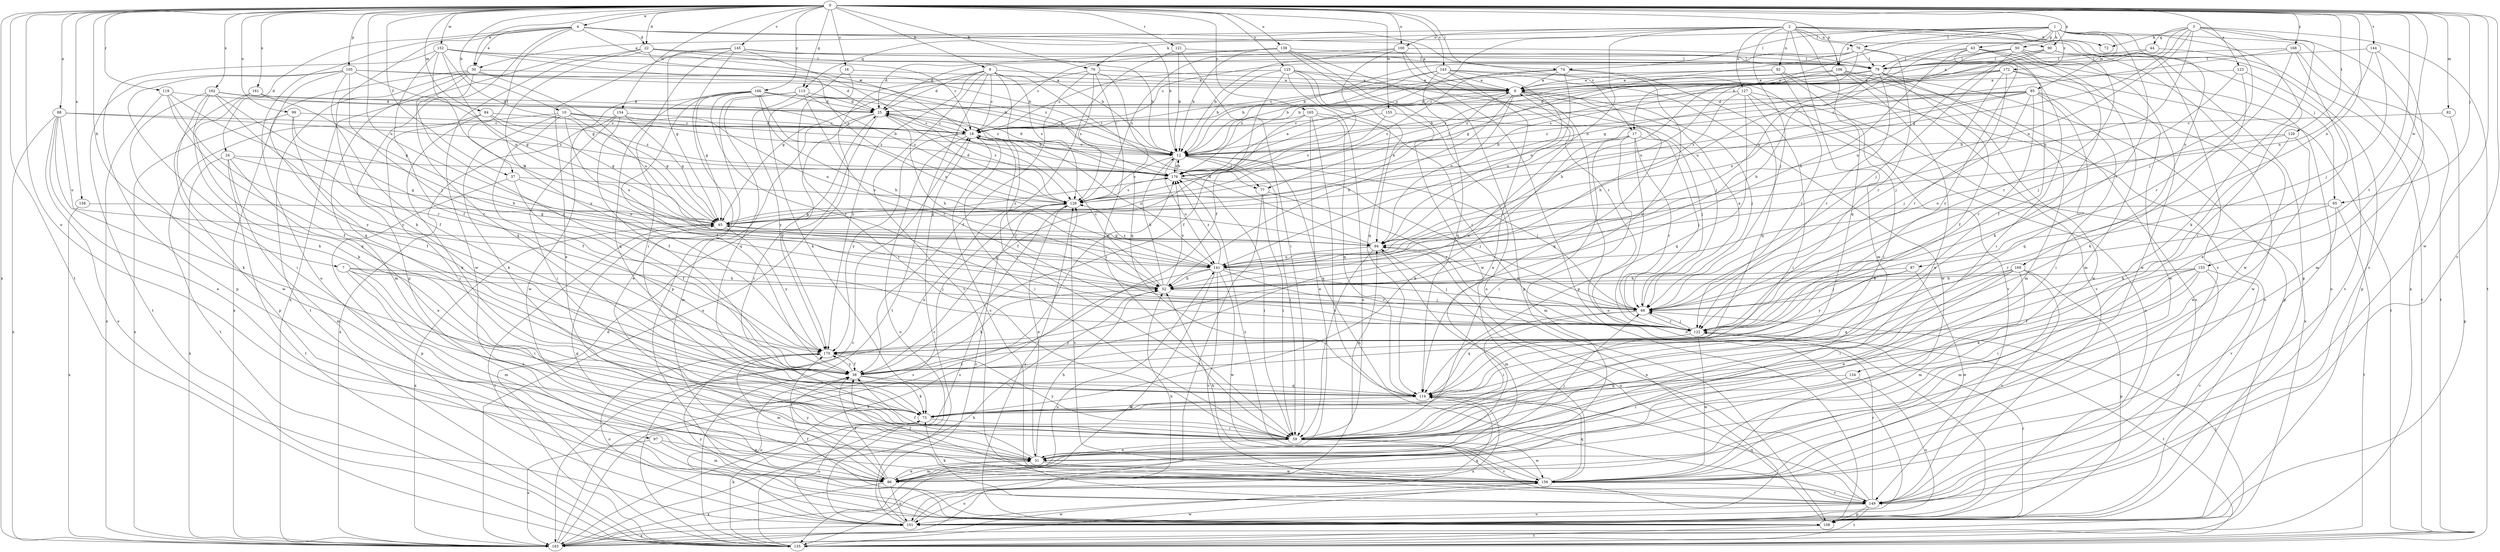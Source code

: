strict digraph  {
0;
1;
2;
3;
4;
6;
7;
9;
10;
12;
16;
17;
18;
22;
24;
25;
30;
31;
37;
38;
43;
44;
45;
50;
52;
59;
65;
66;
70;
72;
73;
74;
76;
77;
79;
82;
84;
85;
86;
87;
88;
90;
92;
94;
97;
99;
100;
101;
105;
106;
108;
113;
114;
119;
121;
122;
123;
125;
127;
128;
129;
134;
135;
138;
141;
143;
144;
145;
149;
152;
153;
154;
155;
156;
158;
161;
162;
163;
165;
166;
168;
169;
170;
172;
176;
0 -> 4  [label=a];
0 -> 7  [label=b];
0 -> 9  [label=b];
0 -> 10  [label=b];
0 -> 16  [label=c];
0 -> 22  [label=d];
0 -> 30  [label=e];
0 -> 37  [label=f];
0 -> 65  [label=j];
0 -> 70  [label=k];
0 -> 74  [label=l];
0 -> 82  [label=m];
0 -> 84  [label=m];
0 -> 87  [label=n];
0 -> 88  [label=n];
0 -> 90  [label=n];
0 -> 97  [label=o];
0 -> 99  [label=o];
0 -> 100  [label=o];
0 -> 105  [label=p];
0 -> 106  [label=p];
0 -> 113  [label=q];
0 -> 119  [label=r];
0 -> 121  [label=r];
0 -> 123  [label=s];
0 -> 125  [label=s];
0 -> 129  [label=t];
0 -> 134  [label=t];
0 -> 135  [label=t];
0 -> 138  [label=u];
0 -> 141  [label=u];
0 -> 143  [label=v];
0 -> 144  [label=v];
0 -> 145  [label=v];
0 -> 149  [label=v];
0 -> 152  [label=w];
0 -> 153  [label=w];
0 -> 154  [label=w];
0 -> 155  [label=w];
0 -> 156  [label=w];
0 -> 158  [label=x];
0 -> 161  [label=x];
0 -> 162  [label=x];
0 -> 163  [label=x];
0 -> 165  [label=y];
0 -> 166  [label=y];
0 -> 168  [label=y];
1 -> 17  [label=c];
1 -> 43  [label=g];
1 -> 50  [label=h];
1 -> 59  [label=i];
1 -> 70  [label=k];
1 -> 74  [label=l];
1 -> 76  [label=l];
1 -> 85  [label=m];
1 -> 106  [label=p];
1 -> 122  [label=r];
1 -> 141  [label=u];
1 -> 163  [label=x];
1 -> 169  [label=y];
1 -> 172  [label=z];
2 -> 30  [label=e];
2 -> 65  [label=j];
2 -> 66  [label=j];
2 -> 72  [label=k];
2 -> 76  [label=l];
2 -> 86  [label=m];
2 -> 90  [label=n];
2 -> 92  [label=n];
2 -> 94  [label=n];
2 -> 100  [label=o];
2 -> 108  [label=p];
2 -> 113  [label=q];
2 -> 114  [label=q];
2 -> 127  [label=s];
2 -> 149  [label=v];
2 -> 176  [label=z];
3 -> 12  [label=b];
3 -> 44  [label=g];
3 -> 45  [label=g];
3 -> 66  [label=j];
3 -> 72  [label=k];
3 -> 73  [label=k];
3 -> 94  [label=n];
3 -> 135  [label=t];
3 -> 141  [label=u];
3 -> 149  [label=v];
4 -> 6  [label=a];
4 -> 12  [label=b];
4 -> 17  [label=c];
4 -> 18  [label=c];
4 -> 22  [label=d];
4 -> 24  [label=d];
4 -> 30  [label=e];
4 -> 37  [label=f];
4 -> 73  [label=k];
4 -> 101  [label=o];
4 -> 108  [label=p];
6 -> 25  [label=d];
6 -> 52  [label=h];
6 -> 66  [label=j];
6 -> 77  [label=l];
6 -> 94  [label=n];
6 -> 101  [label=o];
6 -> 114  [label=q];
7 -> 31  [label=e];
7 -> 52  [label=h];
7 -> 59  [label=i];
7 -> 66  [label=j];
7 -> 86  [label=m];
9 -> 6  [label=a];
9 -> 18  [label=c];
9 -> 25  [label=d];
9 -> 59  [label=i];
9 -> 77  [label=l];
9 -> 128  [label=s];
9 -> 135  [label=t];
9 -> 149  [label=v];
9 -> 163  [label=x];
9 -> 170  [label=y];
10 -> 12  [label=b];
10 -> 18  [label=c];
10 -> 38  [label=f];
10 -> 45  [label=g];
10 -> 73  [label=k];
10 -> 135  [label=t];
10 -> 141  [label=u];
10 -> 176  [label=z];
12 -> 18  [label=c];
12 -> 25  [label=d];
12 -> 59  [label=i];
12 -> 66  [label=j];
12 -> 77  [label=l];
12 -> 114  [label=q];
12 -> 128  [label=s];
12 -> 141  [label=u];
12 -> 176  [label=z];
16 -> 6  [label=a];
16 -> 59  [label=i];
16 -> 73  [label=k];
17 -> 12  [label=b];
17 -> 59  [label=i];
17 -> 66  [label=j];
17 -> 73  [label=k];
17 -> 86  [label=m];
17 -> 101  [label=o];
17 -> 122  [label=r];
18 -> 12  [label=b];
18 -> 59  [label=i];
18 -> 101  [label=o];
18 -> 122  [label=r];
18 -> 141  [label=u];
18 -> 170  [label=y];
22 -> 12  [label=b];
22 -> 18  [label=c];
22 -> 79  [label=l];
22 -> 128  [label=s];
22 -> 156  [label=w];
22 -> 163  [label=x];
22 -> 170  [label=y];
24 -> 31  [label=e];
24 -> 45  [label=g];
24 -> 86  [label=m];
24 -> 135  [label=t];
24 -> 163  [label=x];
24 -> 176  [label=z];
25 -> 18  [label=c];
25 -> 52  [label=h];
25 -> 59  [label=i];
25 -> 86  [label=m];
25 -> 128  [label=s];
25 -> 170  [label=y];
30 -> 6  [label=a];
30 -> 25  [label=d];
30 -> 86  [label=m];
30 -> 114  [label=q];
30 -> 135  [label=t];
30 -> 141  [label=u];
30 -> 163  [label=x];
30 -> 170  [label=y];
31 -> 38  [label=f];
31 -> 52  [label=h];
31 -> 66  [label=j];
31 -> 86  [label=m];
31 -> 156  [label=w];
37 -> 38  [label=f];
37 -> 94  [label=n];
37 -> 108  [label=p];
37 -> 128  [label=s];
38 -> 6  [label=a];
38 -> 52  [label=h];
38 -> 73  [label=k];
38 -> 101  [label=o];
38 -> 114  [label=q];
38 -> 170  [label=y];
43 -> 38  [label=f];
43 -> 52  [label=h];
43 -> 73  [label=k];
43 -> 79  [label=l];
43 -> 101  [label=o];
43 -> 141  [label=u];
43 -> 170  [label=y];
44 -> 6  [label=a];
44 -> 79  [label=l];
44 -> 135  [label=t];
45 -> 94  [label=n];
45 -> 135  [label=t];
45 -> 163  [label=x];
45 -> 170  [label=y];
45 -> 176  [label=z];
50 -> 18  [label=c];
50 -> 66  [label=j];
50 -> 79  [label=l];
50 -> 86  [label=m];
50 -> 108  [label=p];
50 -> 128  [label=s];
50 -> 156  [label=w];
52 -> 12  [label=b];
52 -> 18  [label=c];
52 -> 45  [label=g];
52 -> 66  [label=j];
52 -> 176  [label=z];
59 -> 31  [label=e];
59 -> 94  [label=n];
59 -> 149  [label=v];
59 -> 156  [label=w];
59 -> 170  [label=y];
65 -> 45  [label=g];
65 -> 122  [label=r];
65 -> 135  [label=t];
65 -> 149  [label=v];
66 -> 6  [label=a];
66 -> 59  [label=i];
66 -> 94  [label=n];
66 -> 114  [label=q];
66 -> 122  [label=r];
70 -> 6  [label=a];
70 -> 38  [label=f];
70 -> 45  [label=g];
70 -> 59  [label=i];
70 -> 114  [label=q];
70 -> 128  [label=s];
73 -> 59  [label=i];
73 -> 101  [label=o];
74 -> 6  [label=a];
74 -> 12  [label=b];
74 -> 114  [label=q];
74 -> 128  [label=s];
74 -> 141  [label=u];
74 -> 170  [label=y];
76 -> 12  [label=b];
76 -> 25  [label=d];
76 -> 45  [label=g];
76 -> 59  [label=i];
76 -> 79  [label=l];
76 -> 122  [label=r];
76 -> 141  [label=u];
77 -> 59  [label=i];
77 -> 122  [label=r];
77 -> 135  [label=t];
79 -> 6  [label=a];
79 -> 38  [label=f];
79 -> 52  [label=h];
79 -> 86  [label=m];
79 -> 108  [label=p];
79 -> 122  [label=r];
79 -> 176  [label=z];
82 -> 18  [label=c];
82 -> 108  [label=p];
84 -> 18  [label=c];
84 -> 45  [label=g];
84 -> 59  [label=i];
84 -> 73  [label=k];
84 -> 176  [label=z];
85 -> 12  [label=b];
85 -> 25  [label=d];
85 -> 59  [label=i];
85 -> 66  [label=j];
85 -> 94  [label=n];
85 -> 114  [label=q];
85 -> 122  [label=r];
85 -> 128  [label=s];
85 -> 156  [label=w];
85 -> 176  [label=z];
86 -> 31  [label=e];
86 -> 38  [label=f];
86 -> 45  [label=g];
86 -> 101  [label=o];
86 -> 163  [label=x];
86 -> 170  [label=y];
87 -> 52  [label=h];
87 -> 66  [label=j];
87 -> 156  [label=w];
87 -> 170  [label=y];
88 -> 18  [label=c];
88 -> 31  [label=e];
88 -> 73  [label=k];
88 -> 101  [label=o];
88 -> 141  [label=u];
88 -> 163  [label=x];
88 -> 176  [label=z];
90 -> 45  [label=g];
90 -> 79  [label=l];
90 -> 122  [label=r];
90 -> 141  [label=u];
90 -> 156  [label=w];
92 -> 6  [label=a];
92 -> 18  [label=c];
92 -> 59  [label=i];
92 -> 101  [label=o];
92 -> 122  [label=r];
94 -> 25  [label=d];
94 -> 45  [label=g];
94 -> 59  [label=i];
94 -> 86  [label=m];
94 -> 141  [label=u];
97 -> 31  [label=e];
97 -> 86  [label=m];
97 -> 163  [label=x];
99 -> 18  [label=c];
99 -> 38  [label=f];
99 -> 52  [label=h];
99 -> 163  [label=x];
100 -> 12  [label=b];
100 -> 38  [label=f];
100 -> 79  [label=l];
100 -> 108  [label=p];
100 -> 122  [label=r];
100 -> 128  [label=s];
101 -> 18  [label=c];
101 -> 114  [label=q];
101 -> 128  [label=s];
101 -> 163  [label=x];
105 -> 6  [label=a];
105 -> 12  [label=b];
105 -> 38  [label=f];
105 -> 45  [label=g];
105 -> 66  [label=j];
105 -> 73  [label=k];
105 -> 114  [label=q];
105 -> 135  [label=t];
106 -> 6  [label=a];
106 -> 12  [label=b];
106 -> 31  [label=e];
106 -> 52  [label=h];
106 -> 101  [label=o];
106 -> 149  [label=v];
106 -> 156  [label=w];
108 -> 94  [label=n];
108 -> 122  [label=r];
108 -> 128  [label=s];
108 -> 135  [label=t];
108 -> 170  [label=y];
113 -> 25  [label=d];
113 -> 31  [label=e];
113 -> 114  [label=q];
113 -> 122  [label=r];
113 -> 128  [label=s];
113 -> 170  [label=y];
114 -> 73  [label=k];
114 -> 163  [label=x];
119 -> 25  [label=d];
119 -> 38  [label=f];
119 -> 122  [label=r];
119 -> 163  [label=x];
119 -> 170  [label=y];
121 -> 12  [label=b];
121 -> 59  [label=i];
121 -> 79  [label=l];
121 -> 163  [label=x];
122 -> 66  [label=j];
122 -> 135  [label=t];
122 -> 156  [label=w];
122 -> 170  [label=y];
123 -> 6  [label=a];
123 -> 66  [label=j];
123 -> 73  [label=k];
123 -> 149  [label=v];
125 -> 6  [label=a];
125 -> 12  [label=b];
125 -> 18  [label=c];
125 -> 38  [label=f];
125 -> 66  [label=j];
125 -> 94  [label=n];
125 -> 101  [label=o];
125 -> 114  [label=q];
127 -> 25  [label=d];
127 -> 52  [label=h];
127 -> 59  [label=i];
127 -> 101  [label=o];
127 -> 114  [label=q];
127 -> 163  [label=x];
128 -> 25  [label=d];
128 -> 31  [label=e];
128 -> 45  [label=g];
129 -> 12  [label=b];
129 -> 31  [label=e];
129 -> 73  [label=k];
129 -> 141  [label=u];
134 -> 59  [label=i];
134 -> 101  [label=o];
134 -> 114  [label=q];
135 -> 18  [label=c];
135 -> 25  [label=d];
135 -> 73  [label=k];
135 -> 128  [label=s];
135 -> 156  [label=w];
138 -> 12  [label=b];
138 -> 18  [label=c];
138 -> 25  [label=d];
138 -> 79  [label=l];
138 -> 101  [label=o];
138 -> 108  [label=p];
138 -> 156  [label=w];
141 -> 52  [label=h];
141 -> 66  [label=j];
141 -> 122  [label=r];
141 -> 128  [label=s];
141 -> 135  [label=t];
141 -> 149  [label=v];
141 -> 156  [label=w];
141 -> 163  [label=x];
141 -> 176  [label=z];
143 -> 6  [label=a];
143 -> 12  [label=b];
143 -> 31  [label=e];
143 -> 94  [label=n];
143 -> 114  [label=q];
143 -> 149  [label=v];
143 -> 156  [label=w];
143 -> 176  [label=z];
144 -> 66  [label=j];
144 -> 79  [label=l];
144 -> 86  [label=m];
144 -> 94  [label=n];
145 -> 12  [label=b];
145 -> 31  [label=e];
145 -> 45  [label=g];
145 -> 59  [label=i];
145 -> 79  [label=l];
145 -> 108  [label=p];
145 -> 128  [label=s];
149 -> 38  [label=f];
149 -> 52  [label=h];
149 -> 73  [label=k];
149 -> 94  [label=n];
149 -> 101  [label=o];
149 -> 108  [label=p];
149 -> 114  [label=q];
149 -> 122  [label=r];
149 -> 135  [label=t];
152 -> 12  [label=b];
152 -> 38  [label=f];
152 -> 45  [label=g];
152 -> 52  [label=h];
152 -> 79  [label=l];
152 -> 94  [label=n];
152 -> 108  [label=p];
152 -> 176  [label=z];
153 -> 38  [label=f];
153 -> 52  [label=h];
153 -> 59  [label=i];
153 -> 73  [label=k];
153 -> 86  [label=m];
153 -> 149  [label=v];
153 -> 156  [label=w];
154 -> 18  [label=c];
154 -> 38  [label=f];
154 -> 45  [label=g];
154 -> 59  [label=i];
154 -> 94  [label=n];
154 -> 163  [label=x];
155 -> 18  [label=c];
155 -> 66  [label=j];
155 -> 128  [label=s];
156 -> 18  [label=c];
156 -> 38  [label=f];
156 -> 52  [label=h];
156 -> 101  [label=o];
156 -> 114  [label=q];
156 -> 128  [label=s];
156 -> 149  [label=v];
156 -> 176  [label=z];
158 -> 45  [label=g];
158 -> 163  [label=x];
161 -> 25  [label=d];
161 -> 45  [label=g];
161 -> 108  [label=p];
161 -> 114  [label=q];
162 -> 25  [label=d];
162 -> 59  [label=i];
162 -> 73  [label=k];
162 -> 122  [label=r];
162 -> 156  [label=w];
162 -> 170  [label=y];
162 -> 176  [label=z];
163 -> 52  [label=h];
163 -> 66  [label=j];
163 -> 128  [label=s];
163 -> 141  [label=u];
163 -> 156  [label=w];
163 -> 176  [label=z];
165 -> 18  [label=c];
165 -> 31  [label=e];
165 -> 38  [label=f];
165 -> 114  [label=q];
165 -> 122  [label=r];
165 -> 149  [label=v];
166 -> 12  [label=b];
166 -> 25  [label=d];
166 -> 38  [label=f];
166 -> 45  [label=g];
166 -> 52  [label=h];
166 -> 114  [label=q];
166 -> 122  [label=r];
166 -> 141  [label=u];
166 -> 156  [label=w];
166 -> 176  [label=z];
168 -> 31  [label=e];
168 -> 79  [label=l];
168 -> 122  [label=r];
168 -> 135  [label=t];
168 -> 176  [label=z];
169 -> 31  [label=e];
169 -> 52  [label=h];
169 -> 59  [label=i];
169 -> 86  [label=m];
169 -> 108  [label=p];
169 -> 114  [label=q];
169 -> 149  [label=v];
170 -> 38  [label=f];
170 -> 86  [label=m];
170 -> 101  [label=o];
172 -> 6  [label=a];
172 -> 18  [label=c];
172 -> 66  [label=j];
172 -> 122  [label=r];
172 -> 135  [label=t];
172 -> 156  [label=w];
172 -> 176  [label=z];
176 -> 6  [label=a];
176 -> 12  [label=b];
176 -> 59  [label=i];
176 -> 66  [label=j];
176 -> 128  [label=s];
}
